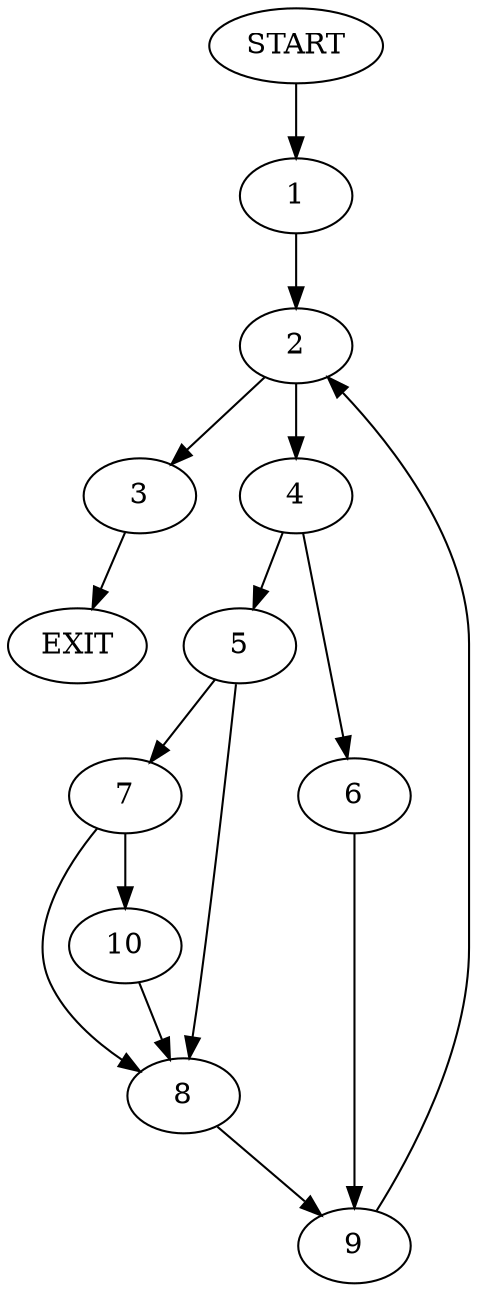 digraph {
0 [label="START"]
11 [label="EXIT"]
0 -> 1
1 -> 2
2 -> 3
2 -> 4
4 -> 5
4 -> 6
3 -> 11
5 -> 7
5 -> 8
6 -> 9
9 -> 2
8 -> 9
7 -> 10
7 -> 8
10 -> 8
}
